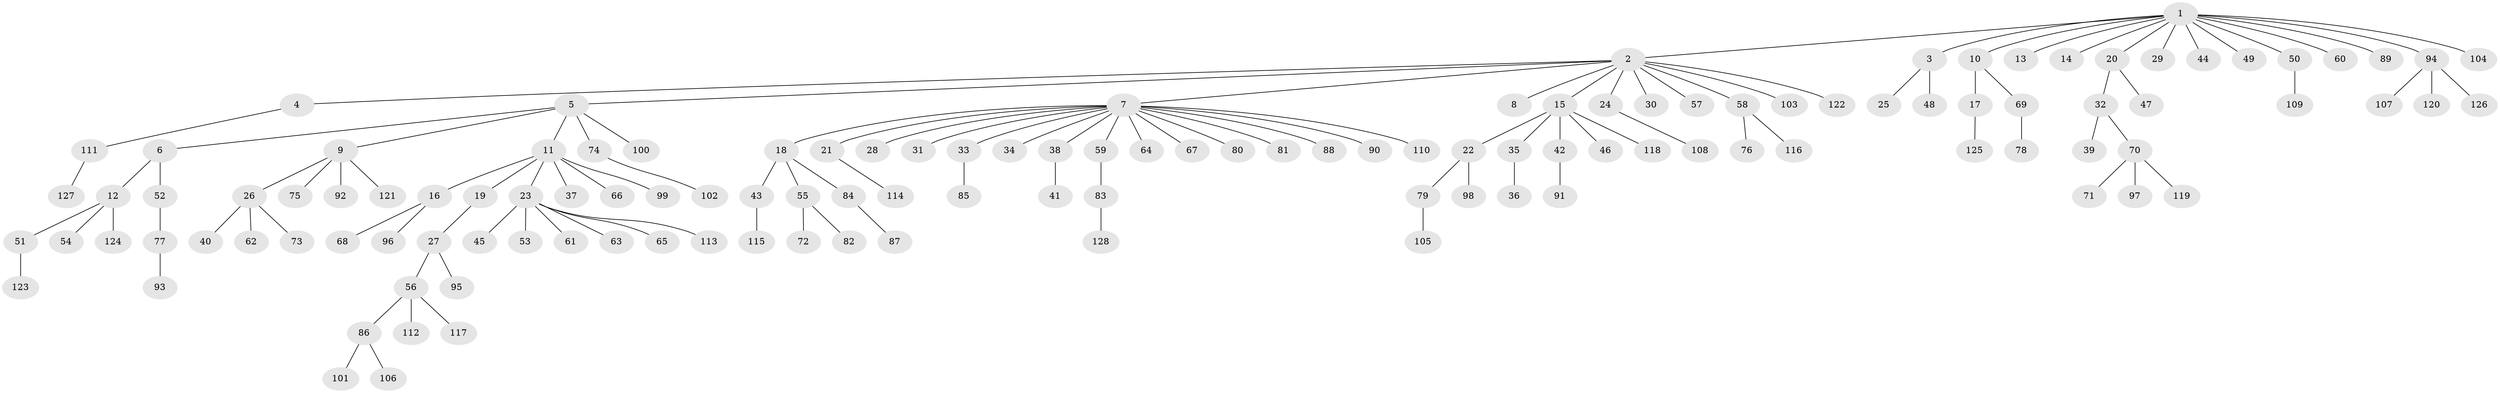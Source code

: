 // coarse degree distribution, {24: 0.015625, 3: 0.046875, 2: 0.1875, 7: 0.015625, 16: 0.015625, 1: 0.71875}
// Generated by graph-tools (version 1.1) at 2025/18/03/04/25 18:18:23]
// undirected, 128 vertices, 127 edges
graph export_dot {
graph [start="1"]
  node [color=gray90,style=filled];
  1;
  2;
  3;
  4;
  5;
  6;
  7;
  8;
  9;
  10;
  11;
  12;
  13;
  14;
  15;
  16;
  17;
  18;
  19;
  20;
  21;
  22;
  23;
  24;
  25;
  26;
  27;
  28;
  29;
  30;
  31;
  32;
  33;
  34;
  35;
  36;
  37;
  38;
  39;
  40;
  41;
  42;
  43;
  44;
  45;
  46;
  47;
  48;
  49;
  50;
  51;
  52;
  53;
  54;
  55;
  56;
  57;
  58;
  59;
  60;
  61;
  62;
  63;
  64;
  65;
  66;
  67;
  68;
  69;
  70;
  71;
  72;
  73;
  74;
  75;
  76;
  77;
  78;
  79;
  80;
  81;
  82;
  83;
  84;
  85;
  86;
  87;
  88;
  89;
  90;
  91;
  92;
  93;
  94;
  95;
  96;
  97;
  98;
  99;
  100;
  101;
  102;
  103;
  104;
  105;
  106;
  107;
  108;
  109;
  110;
  111;
  112;
  113;
  114;
  115;
  116;
  117;
  118;
  119;
  120;
  121;
  122;
  123;
  124;
  125;
  126;
  127;
  128;
  1 -- 2;
  1 -- 3;
  1 -- 10;
  1 -- 13;
  1 -- 14;
  1 -- 20;
  1 -- 29;
  1 -- 44;
  1 -- 49;
  1 -- 50;
  1 -- 60;
  1 -- 89;
  1 -- 94;
  1 -- 104;
  2 -- 4;
  2 -- 5;
  2 -- 7;
  2 -- 8;
  2 -- 15;
  2 -- 24;
  2 -- 30;
  2 -- 57;
  2 -- 58;
  2 -- 103;
  2 -- 122;
  3 -- 25;
  3 -- 48;
  4 -- 111;
  5 -- 6;
  5 -- 9;
  5 -- 11;
  5 -- 74;
  5 -- 100;
  6 -- 12;
  6 -- 52;
  7 -- 18;
  7 -- 21;
  7 -- 28;
  7 -- 31;
  7 -- 33;
  7 -- 34;
  7 -- 38;
  7 -- 59;
  7 -- 64;
  7 -- 67;
  7 -- 80;
  7 -- 81;
  7 -- 88;
  7 -- 90;
  7 -- 110;
  9 -- 26;
  9 -- 75;
  9 -- 92;
  9 -- 121;
  10 -- 17;
  10 -- 69;
  11 -- 16;
  11 -- 19;
  11 -- 23;
  11 -- 37;
  11 -- 66;
  11 -- 99;
  12 -- 51;
  12 -- 54;
  12 -- 124;
  15 -- 22;
  15 -- 35;
  15 -- 42;
  15 -- 46;
  15 -- 118;
  16 -- 68;
  16 -- 96;
  17 -- 125;
  18 -- 43;
  18 -- 55;
  18 -- 84;
  19 -- 27;
  20 -- 32;
  20 -- 47;
  21 -- 114;
  22 -- 79;
  22 -- 98;
  23 -- 45;
  23 -- 53;
  23 -- 61;
  23 -- 63;
  23 -- 65;
  23 -- 113;
  24 -- 108;
  26 -- 40;
  26 -- 62;
  26 -- 73;
  27 -- 56;
  27 -- 95;
  32 -- 39;
  32 -- 70;
  33 -- 85;
  35 -- 36;
  38 -- 41;
  42 -- 91;
  43 -- 115;
  50 -- 109;
  51 -- 123;
  52 -- 77;
  55 -- 72;
  55 -- 82;
  56 -- 86;
  56 -- 112;
  56 -- 117;
  58 -- 76;
  58 -- 116;
  59 -- 83;
  69 -- 78;
  70 -- 71;
  70 -- 97;
  70 -- 119;
  74 -- 102;
  77 -- 93;
  79 -- 105;
  83 -- 128;
  84 -- 87;
  86 -- 101;
  86 -- 106;
  94 -- 107;
  94 -- 120;
  94 -- 126;
  111 -- 127;
}
